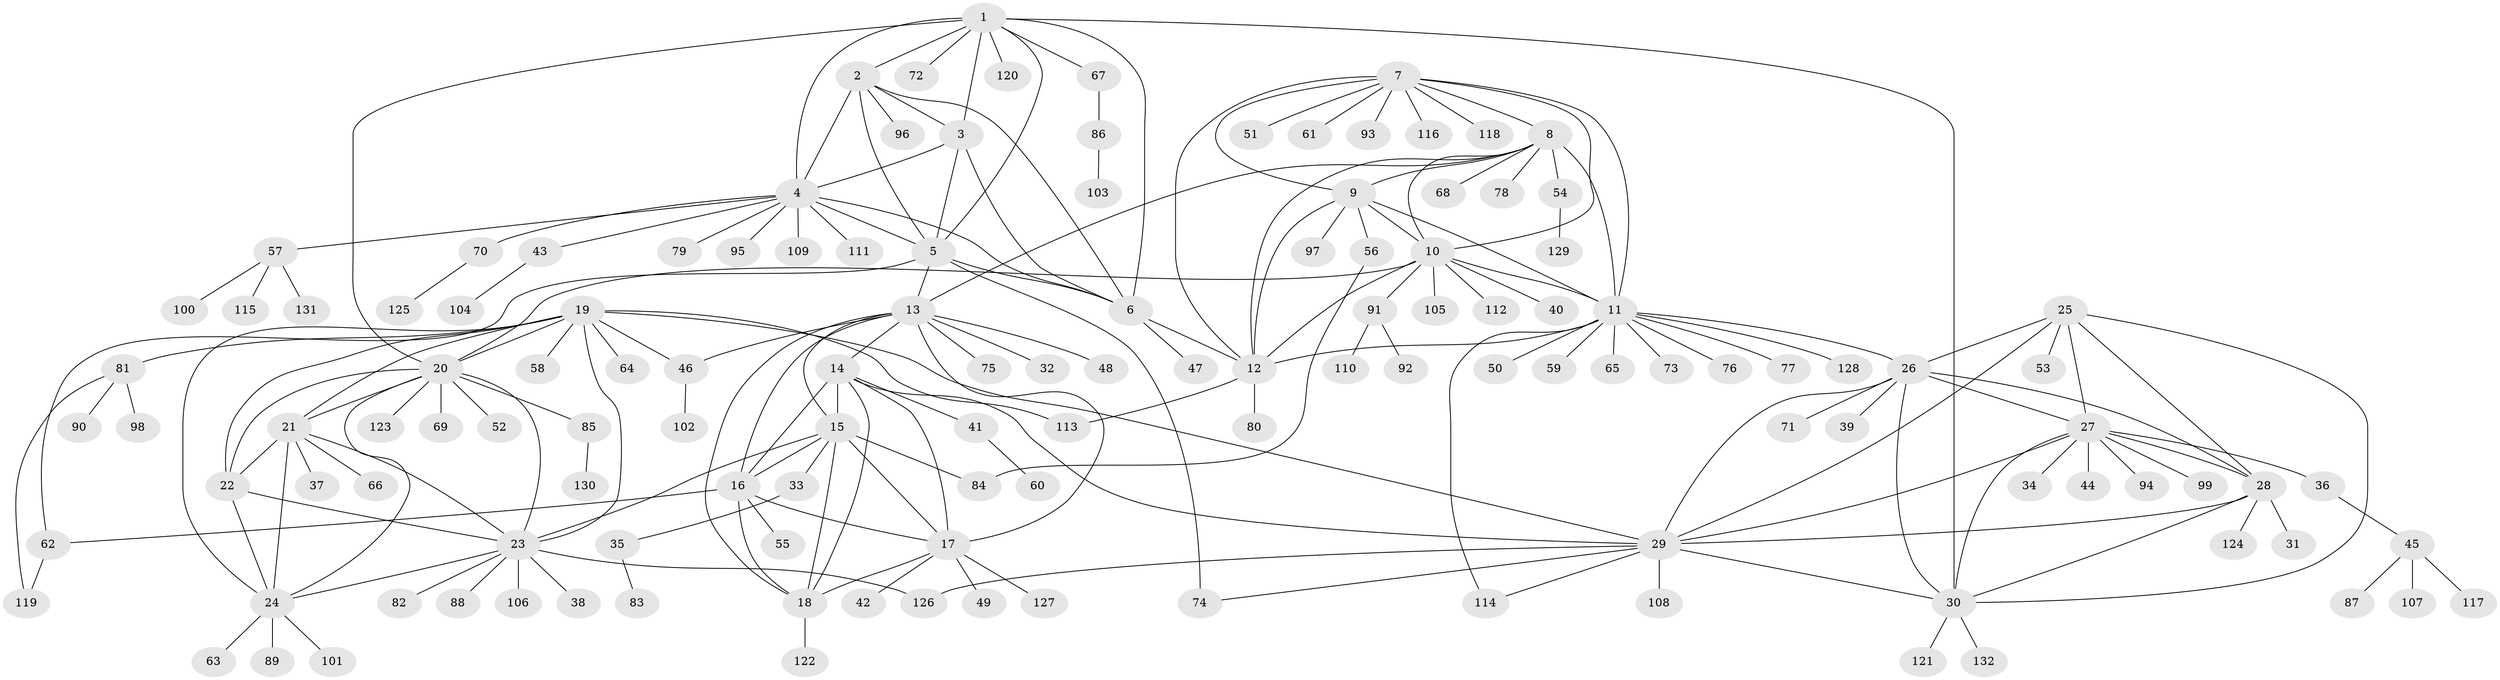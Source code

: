 // Generated by graph-tools (version 1.1) at 2025/50/03/09/25 03:50:36]
// undirected, 132 vertices, 195 edges
graph export_dot {
graph [start="1"]
  node [color=gray90,style=filled];
  1;
  2;
  3;
  4;
  5;
  6;
  7;
  8;
  9;
  10;
  11;
  12;
  13;
  14;
  15;
  16;
  17;
  18;
  19;
  20;
  21;
  22;
  23;
  24;
  25;
  26;
  27;
  28;
  29;
  30;
  31;
  32;
  33;
  34;
  35;
  36;
  37;
  38;
  39;
  40;
  41;
  42;
  43;
  44;
  45;
  46;
  47;
  48;
  49;
  50;
  51;
  52;
  53;
  54;
  55;
  56;
  57;
  58;
  59;
  60;
  61;
  62;
  63;
  64;
  65;
  66;
  67;
  68;
  69;
  70;
  71;
  72;
  73;
  74;
  75;
  76;
  77;
  78;
  79;
  80;
  81;
  82;
  83;
  84;
  85;
  86;
  87;
  88;
  89;
  90;
  91;
  92;
  93;
  94;
  95;
  96;
  97;
  98;
  99;
  100;
  101;
  102;
  103;
  104;
  105;
  106;
  107;
  108;
  109;
  110;
  111;
  112;
  113;
  114;
  115;
  116;
  117;
  118;
  119;
  120;
  121;
  122;
  123;
  124;
  125;
  126;
  127;
  128;
  129;
  130;
  131;
  132;
  1 -- 2;
  1 -- 3;
  1 -- 4;
  1 -- 5;
  1 -- 6;
  1 -- 20;
  1 -- 30;
  1 -- 67;
  1 -- 72;
  1 -- 120;
  2 -- 3;
  2 -- 4;
  2 -- 5;
  2 -- 6;
  2 -- 96;
  3 -- 4;
  3 -- 5;
  3 -- 6;
  4 -- 5;
  4 -- 6;
  4 -- 43;
  4 -- 57;
  4 -- 70;
  4 -- 79;
  4 -- 95;
  4 -- 109;
  4 -- 111;
  5 -- 6;
  5 -- 13;
  5 -- 62;
  5 -- 74;
  6 -- 12;
  6 -- 47;
  7 -- 8;
  7 -- 9;
  7 -- 10;
  7 -- 11;
  7 -- 12;
  7 -- 51;
  7 -- 61;
  7 -- 93;
  7 -- 116;
  7 -- 118;
  8 -- 9;
  8 -- 10;
  8 -- 11;
  8 -- 12;
  8 -- 13;
  8 -- 54;
  8 -- 68;
  8 -- 78;
  9 -- 10;
  9 -- 11;
  9 -- 12;
  9 -- 56;
  9 -- 97;
  10 -- 11;
  10 -- 12;
  10 -- 20;
  10 -- 40;
  10 -- 91;
  10 -- 105;
  10 -- 112;
  11 -- 12;
  11 -- 26;
  11 -- 50;
  11 -- 59;
  11 -- 65;
  11 -- 73;
  11 -- 76;
  11 -- 77;
  11 -- 114;
  11 -- 128;
  12 -- 80;
  12 -- 113;
  13 -- 14;
  13 -- 15;
  13 -- 16;
  13 -- 17;
  13 -- 18;
  13 -- 32;
  13 -- 46;
  13 -- 48;
  13 -- 75;
  14 -- 15;
  14 -- 16;
  14 -- 17;
  14 -- 18;
  14 -- 29;
  14 -- 41;
  15 -- 16;
  15 -- 17;
  15 -- 18;
  15 -- 23;
  15 -- 33;
  15 -- 84;
  16 -- 17;
  16 -- 18;
  16 -- 55;
  16 -- 62;
  17 -- 18;
  17 -- 42;
  17 -- 49;
  17 -- 127;
  18 -- 122;
  19 -- 20;
  19 -- 21;
  19 -- 22;
  19 -- 23;
  19 -- 24;
  19 -- 29;
  19 -- 46;
  19 -- 58;
  19 -- 64;
  19 -- 81;
  19 -- 113;
  20 -- 21;
  20 -- 22;
  20 -- 23;
  20 -- 24;
  20 -- 52;
  20 -- 69;
  20 -- 85;
  20 -- 123;
  21 -- 22;
  21 -- 23;
  21 -- 24;
  21 -- 37;
  21 -- 66;
  22 -- 23;
  22 -- 24;
  23 -- 24;
  23 -- 38;
  23 -- 82;
  23 -- 88;
  23 -- 106;
  23 -- 126;
  24 -- 63;
  24 -- 89;
  24 -- 101;
  25 -- 26;
  25 -- 27;
  25 -- 28;
  25 -- 29;
  25 -- 30;
  25 -- 53;
  26 -- 27;
  26 -- 28;
  26 -- 29;
  26 -- 30;
  26 -- 39;
  26 -- 71;
  27 -- 28;
  27 -- 29;
  27 -- 30;
  27 -- 34;
  27 -- 36;
  27 -- 44;
  27 -- 94;
  27 -- 99;
  28 -- 29;
  28 -- 30;
  28 -- 31;
  28 -- 124;
  29 -- 30;
  29 -- 74;
  29 -- 108;
  29 -- 114;
  29 -- 126;
  30 -- 121;
  30 -- 132;
  33 -- 35;
  35 -- 83;
  36 -- 45;
  41 -- 60;
  43 -- 104;
  45 -- 87;
  45 -- 107;
  45 -- 117;
  46 -- 102;
  54 -- 129;
  56 -- 84;
  57 -- 100;
  57 -- 115;
  57 -- 131;
  62 -- 119;
  67 -- 86;
  70 -- 125;
  81 -- 90;
  81 -- 98;
  81 -- 119;
  85 -- 130;
  86 -- 103;
  91 -- 92;
  91 -- 110;
}
